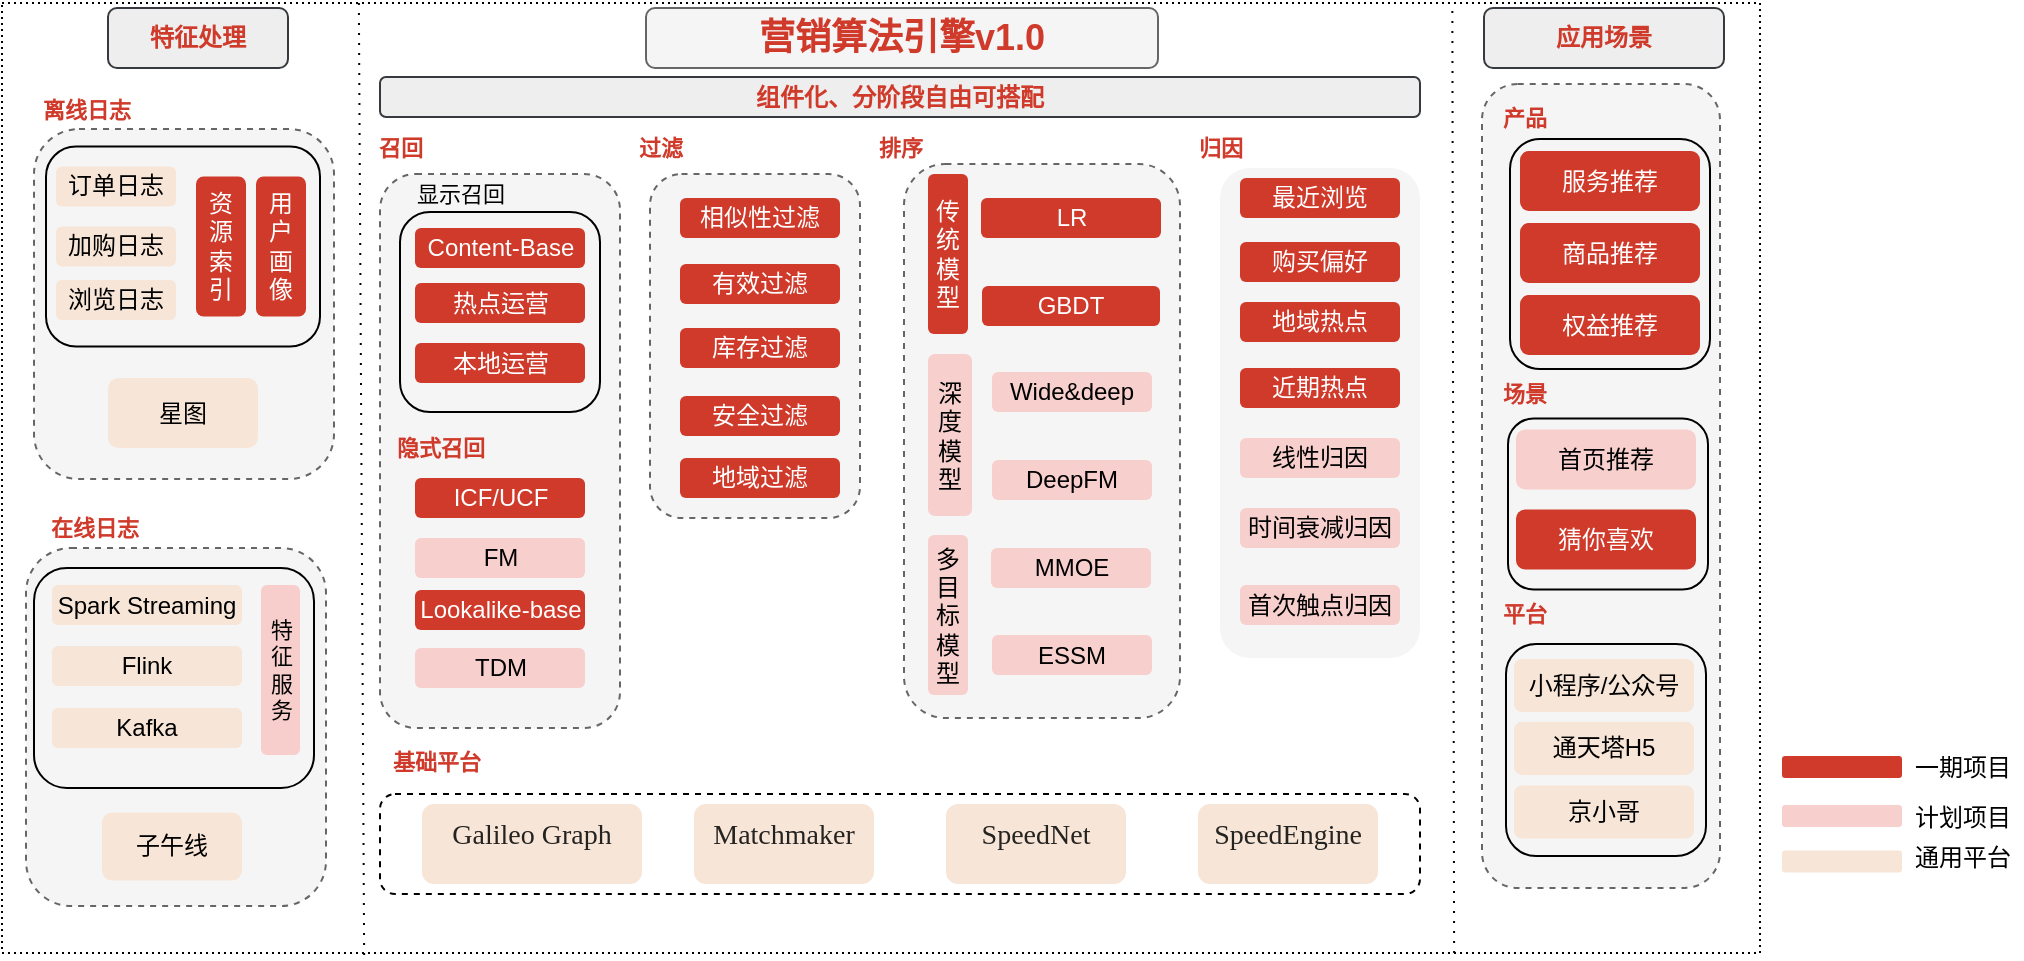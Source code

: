 <mxfile version="20.0.3" type="github">
  <diagram id="oFnLn4J2qSGTf575PelS" name="Page-1">
    <mxGraphModel dx="1122" dy="670" grid="1" gridSize="10" guides="1" tooltips="1" connect="1" arrows="1" fold="1" page="1" pageScale="1" pageWidth="827" pageHeight="1169" math="0" shadow="0">
      <root>
        <mxCell id="0" />
        <mxCell id="1" parent="0" />
        <mxCell id="370JFZBiwFWFHamyEyLK-1" value="" style="rounded=1;whiteSpace=wrap;html=1;dashed=1;labelBackgroundColor=none;fontSize=12;strokeColor=#666666;fillColor=#f5f5f5;fontColor=#333333;" parent="1" vertex="1">
          <mxGeometry x="1000" y="173" width="119" height="402" as="geometry" />
        </mxCell>
        <mxCell id="370JFZBiwFWFHamyEyLK-2" value="" style="rounded=1;whiteSpace=wrap;html=1;fontSize=11;fillColor=none;" parent="1" vertex="1">
          <mxGeometry x="1014" y="200.5" width="100" height="115" as="geometry" />
        </mxCell>
        <mxCell id="370JFZBiwFWFHamyEyLK-3" value="" style="rounded=0;whiteSpace=wrap;html=1;labelBackgroundColor=none;fontSize=12;strokeColor=default;fillColor=none;gradientColor=none;dashed=1;dashPattern=1 2;" parent="1" vertex="1">
          <mxGeometry x="260" y="132.5" width="879" height="475" as="geometry" />
        </mxCell>
        <mxCell id="370JFZBiwFWFHamyEyLK-4" value="" style="rounded=1;whiteSpace=wrap;html=1;dashed=1;fontSize=11;fillColor=#f5f5f5;fontColor=#333333;strokeColor=none;" parent="1" vertex="1">
          <mxGeometry x="869" y="215" width="100" height="245" as="geometry" />
        </mxCell>
        <mxCell id="370JFZBiwFWFHamyEyLK-5" value="" style="rounded=1;whiteSpace=wrap;html=1;fontSize=11;fillColor=#f5f5f5;dashed=1;fontColor=#333333;strokeColor=#666666;" parent="1" vertex="1">
          <mxGeometry x="711" y="213" width="138" height="277" as="geometry" />
        </mxCell>
        <mxCell id="370JFZBiwFWFHamyEyLK-6" value="" style="rounded=1;whiteSpace=wrap;html=1;labelBackgroundColor=none;fontSize=12;strokeColor=#666666;fillColor=#f5f5f5;dashed=1;fontColor=#333333;" parent="1" vertex="1">
          <mxGeometry x="272" y="405" width="150" height="179" as="geometry" />
        </mxCell>
        <mxCell id="370JFZBiwFWFHamyEyLK-7" value="" style="rounded=1;whiteSpace=wrap;html=1;fontSize=11;fillColor=none;" parent="1" vertex="1">
          <mxGeometry x="459" y="365" width="100" height="120" as="geometry" />
        </mxCell>
        <mxCell id="370JFZBiwFWFHamyEyLK-8" value="" style="rounded=1;whiteSpace=wrap;html=1;dashed=1;fontSize=11;fillColor=#f5f5f5;fontColor=#333333;strokeColor=#666666;" parent="1" vertex="1">
          <mxGeometry x="449" y="218" width="120" height="277" as="geometry" />
        </mxCell>
        <mxCell id="370JFZBiwFWFHamyEyLK-9" value="" style="rounded=1;whiteSpace=wrap;html=1;fontSize=11;fillColor=#f5f5f5;dashed=1;fontColor=#333333;strokeColor=#666666;" parent="1" vertex="1">
          <mxGeometry x="584" y="218" width="105" height="172" as="geometry" />
        </mxCell>
        <mxCell id="370JFZBiwFWFHamyEyLK-10" value="" style="rounded=1;whiteSpace=wrap;html=1;fontSize=11;fillColor=none;container=0;" parent="1" vertex="1">
          <mxGeometry x="1013" y="340.25" width="100" height="85.5" as="geometry" />
        </mxCell>
        <mxCell id="370JFZBiwFWFHamyEyLK-11" value="" style="rounded=1;whiteSpace=wrap;html=1;fontSize=11;fillColor=none;container=0;" parent="1" vertex="1">
          <mxGeometry x="1012" y="453" width="100" height="106" as="geometry" />
        </mxCell>
        <mxCell id="370JFZBiwFWFHamyEyLK-12" value="" style="rounded=1;whiteSpace=wrap;html=1;fillColor=none;dashed=1;" parent="1" vertex="1">
          <mxGeometry x="449" y="528" width="520" height="50" as="geometry" />
        </mxCell>
        <mxCell id="370JFZBiwFWFHamyEyLK-13" value="" style="rounded=1;whiteSpace=wrap;html=1;fontSize=11;fillColor=none;container=0;" parent="1" vertex="1">
          <mxGeometry x="459" y="237" width="100" height="100" as="geometry" />
        </mxCell>
        <mxCell id="370JFZBiwFWFHamyEyLK-14" value="" style="endArrow=none;html=1;rounded=0;entryX=0.203;entryY=-0.002;entryDx=0;entryDy=0;entryPerimeter=0;exitX=0.206;exitY=1.002;exitDx=0;exitDy=0;exitPerimeter=0;dashed=1;dashPattern=1 4;" parent="1" source="370JFZBiwFWFHamyEyLK-3" target="370JFZBiwFWFHamyEyLK-3" edge="1">
          <mxGeometry width="50" height="50" relative="1" as="geometry">
            <mxPoint x="441" y="595" as="sourcePoint" />
            <mxPoint x="439" y="125" as="targetPoint" />
          </mxGeometry>
        </mxCell>
        <mxCell id="370JFZBiwFWFHamyEyLK-15" value="" style="rounded=1;whiteSpace=wrap;html=1;labelBackgroundColor=none;fontSize=12;strokeColor=#666666;fillColor=#f5f5f5;dashed=1;fontColor=#333333;" parent="1" vertex="1">
          <mxGeometry x="276" y="195.5" width="150" height="175" as="geometry" />
        </mxCell>
        <mxCell id="370JFZBiwFWFHamyEyLK-16" value="" style="rounded=1;whiteSpace=wrap;html=1;fillColor=none;" parent="1" vertex="1">
          <mxGeometry x="282" y="204.25" width="137" height="100" as="geometry" />
        </mxCell>
        <mxCell id="370JFZBiwFWFHamyEyLK-17" value="" style="rounded=1;whiteSpace=wrap;html=1;fillColor=none;" parent="1" vertex="1">
          <mxGeometry x="276" y="415" width="140" height="110" as="geometry" />
        </mxCell>
        <mxCell id="370JFZBiwFWFHamyEyLK-18" value="" style="endArrow=none;html=1;rounded=0;entryX=0.825;entryY=0.001;entryDx=0;entryDy=0;entryPerimeter=0;exitX=0.826;exitY=1;exitDx=0;exitDy=0;exitPerimeter=0;dashed=1;dashPattern=1 4;" parent="1" source="370JFZBiwFWFHamyEyLK-3" target="370JFZBiwFWFHamyEyLK-3" edge="1">
          <mxGeometry width="50" height="50" relative="1" as="geometry">
            <mxPoint x="985" y="595" as="sourcePoint" />
            <mxPoint x="985" y="125" as="targetPoint" />
          </mxGeometry>
        </mxCell>
        <mxCell id="370JFZBiwFWFHamyEyLK-19" value="&lt;font style=&quot;font-size: 18px;&quot;&gt;营销算法引擎v1.0&lt;/font&gt;" style="rounded=1;whiteSpace=wrap;html=1;fillColor=#f5f5f5;strokeColor=#666666;fontColor=#CF3A2B;fontStyle=1" parent="1" vertex="1">
          <mxGeometry x="582" y="135" width="256" height="30" as="geometry" />
        </mxCell>
        <mxCell id="370JFZBiwFWFHamyEyLK-20" value="特征处理" style="rounded=1;whiteSpace=wrap;html=1;fillColor=#eeeeee;strokeColor=#36393d;fontStyle=1;fontColor=#CF3A2B;" parent="1" vertex="1">
          <mxGeometry x="313" y="135" width="90" height="30" as="geometry" />
        </mxCell>
        <mxCell id="370JFZBiwFWFHamyEyLK-21" value="&lt;h3 style=&quot;box-sizing: border-box; margin: 2px 0px 12px; color: rgba(0, 0, 0, 0.85); font-weight: 400; font-family: &amp;quot;PingFang SC&amp;quot;; font-size: 14px; line-height: 22px; text-align: start;&quot; data-v-6730d91e=&quot;&quot;&gt;Galileo Graph&lt;/h3&gt;" style="rounded=1;whiteSpace=wrap;html=1;fillColor=#F7E6D8;strokeColor=none;" parent="1" vertex="1">
          <mxGeometry x="470" y="533" width="110" height="40" as="geometry" />
        </mxCell>
        <mxCell id="370JFZBiwFWFHamyEyLK-22" value="&lt;h3 style=&quot;box-sizing: border-box; margin: 2px 0px 12px; color: rgba(0, 0, 0, 0.85); font-weight: 400; font-family: &amp;quot;PingFang SC&amp;quot;; font-size: 14px; line-height: 22px; text-align: start;&quot; data-v-6730d91e=&quot;&quot;&gt;SpeedNet&lt;/h3&gt;" style="rounded=1;whiteSpace=wrap;html=1;fillColor=#F7E6D8;strokeColor=none;" parent="1" vertex="1">
          <mxGeometry x="732" y="533" width="90" height="40" as="geometry" />
        </mxCell>
        <mxCell id="370JFZBiwFWFHamyEyLK-23" value="&lt;h3 style=&quot;box-sizing: border-box; margin: 2px 0px 12px; color: rgba(0, 0, 0, 0.85); font-weight: 400; font-family: &amp;quot;PingFang SC&amp;quot;; font-size: 14px; line-height: 22px; text-align: start;&quot; data-v-6730d91e=&quot;&quot;&gt;Matchmaker&lt;/h3&gt;" style="rounded=1;whiteSpace=wrap;html=1;fillColor=#F7E6D8;strokeColor=none;" parent="1" vertex="1">
          <mxGeometry x="606" y="533" width="90" height="40" as="geometry" />
        </mxCell>
        <mxCell id="370JFZBiwFWFHamyEyLK-24" value="&lt;h3 style=&quot;box-sizing: border-box; margin: 2px 0px 12px; color: rgba(0, 0, 0, 0.85); font-weight: 400; font-family: &amp;quot;PingFang SC&amp;quot;; font-size: 14px; line-height: 22px; text-align: start;&quot; data-v-6730d91e=&quot;&quot;&gt;SpeedEngine&lt;/h3&gt;" style="rounded=1;whiteSpace=wrap;html=1;fillColor=#F7E6D8;strokeColor=none;" parent="1" vertex="1">
          <mxGeometry x="858" y="533" width="90" height="40" as="geometry" />
        </mxCell>
        <mxCell id="370JFZBiwFWFHamyEyLK-25" value="&lt;font style=&quot;font-size: 12px;&quot;&gt;应用场景&lt;/font&gt;" style="rounded=1;whiteSpace=wrap;html=1;fontSize=12;fillColor=#eeeeee;strokeColor=#36393d;fontStyle=1;fontColor=#CF3A2B;" parent="1" vertex="1">
          <mxGeometry x="1001" y="135" width="120" height="30" as="geometry" />
        </mxCell>
        <mxCell id="370JFZBiwFWFHamyEyLK-26" value="订单日志" style="rounded=1;whiteSpace=wrap;html=1;fillColor=#F7E6D8;strokeColor=none;" parent="1" vertex="1">
          <mxGeometry x="287" y="214.25" width="60" height="20" as="geometry" />
        </mxCell>
        <mxCell id="370JFZBiwFWFHamyEyLK-27" value="浏览日志" style="rounded=1;whiteSpace=wrap;html=1;fillColor=#F7E6D8;strokeColor=none;" parent="1" vertex="1">
          <mxGeometry x="287" y="271" width="60" height="20" as="geometry" />
        </mxCell>
        <mxCell id="370JFZBiwFWFHamyEyLK-28" value="用户画像" style="rounded=1;whiteSpace=wrap;html=1;fillColor=#CF3A2B;strokeColor=none;fontColor=#FFFFFF;" parent="1" vertex="1">
          <mxGeometry x="387" y="219.25" width="25" height="70" as="geometry" />
        </mxCell>
        <mxCell id="370JFZBiwFWFHamyEyLK-29" value="资源索引" style="rounded=1;whiteSpace=wrap;html=1;fillColor=#CF3A2B;strokeColor=none;fontColor=#FFFFFF;" parent="1" vertex="1">
          <mxGeometry x="357" y="219.25" width="25" height="70" as="geometry" />
        </mxCell>
        <mxCell id="370JFZBiwFWFHamyEyLK-30" value="相似性过滤" style="rounded=1;whiteSpace=wrap;html=1;fillColor=#CF3A2B;flipH=1;flipV=1;strokeColor=none;fontColor=#FFFFFF;" parent="1" vertex="1">
          <mxGeometry x="599" y="230" width="80" height="20" as="geometry" />
        </mxCell>
        <mxCell id="370JFZBiwFWFHamyEyLK-31" value="GBDT" style="rounded=1;whiteSpace=wrap;html=1;fillColor=#CF3A2B;strokeColor=none;fontColor=#FFFFFF;" parent="1" vertex="1">
          <mxGeometry x="750" y="274" width="89" height="20" as="geometry" />
        </mxCell>
        <mxCell id="370JFZBiwFWFHamyEyLK-32" value="库存过滤" style="rounded=1;whiteSpace=wrap;html=1;fillColor=#CF3A2B;flipH=1;flipV=1;strokeColor=none;fontColor=#FFFFFF;" parent="1" vertex="1">
          <mxGeometry x="599" y="295" width="80" height="20" as="geometry" />
        </mxCell>
        <mxCell id="370JFZBiwFWFHamyEyLK-33" value="地域过滤" style="rounded=1;whiteSpace=wrap;html=1;fillColor=#CF3A2B;flipH=1;flipV=1;strokeColor=none;fontColor=#FFFFFF;" parent="1" vertex="1">
          <mxGeometry x="599" y="360" width="80" height="20" as="geometry" />
        </mxCell>
        <mxCell id="370JFZBiwFWFHamyEyLK-34" value="传统模型" style="rounded=1;whiteSpace=wrap;html=1;fillColor=#CF3A2B;strokeColor=none;fontColor=#FFFFFF;" parent="1" vertex="1">
          <mxGeometry x="723" y="218" width="20" height="80" as="geometry" />
        </mxCell>
        <mxCell id="370JFZBiwFWFHamyEyLK-35" value="深度模型" style="rounded=1;whiteSpace=wrap;html=1;fillColor=#F7D0CE;strokeColor=none;" parent="1" vertex="1">
          <mxGeometry x="723" y="308" width="22" height="81" as="geometry" />
        </mxCell>
        <mxCell id="370JFZBiwFWFHamyEyLK-36" value="多目标模型" style="rounded=1;whiteSpace=wrap;html=1;fillColor=#F7D0CE;strokeColor=none;" parent="1" vertex="1">
          <mxGeometry x="723" y="398.5" width="20" height="80" as="geometry" />
        </mxCell>
        <mxCell id="370JFZBiwFWFHamyEyLK-37" value="LR" style="rounded=1;whiteSpace=wrap;html=1;fillColor=#CF3A2B;strokeColor=none;fontColor=#FFFFFF;" parent="1" vertex="1">
          <mxGeometry x="749.5" y="230" width="90" height="20" as="geometry" />
        </mxCell>
        <mxCell id="370JFZBiwFWFHamyEyLK-38" value="有效过滤" style="rounded=1;whiteSpace=wrap;html=1;fillColor=#CF3A2B;flipH=1;flipV=1;strokeColor=none;fontColor=#FFFFFF;" parent="1" vertex="1">
          <mxGeometry x="599" y="263" width="80" height="20" as="geometry" />
        </mxCell>
        <mxCell id="370JFZBiwFWFHamyEyLK-39" value="Wide&amp;amp;deep" style="rounded=1;whiteSpace=wrap;html=1;fillColor=#F7D0CE;strokeColor=none;" parent="1" vertex="1">
          <mxGeometry x="755" y="317" width="80" height="20" as="geometry" />
        </mxCell>
        <mxCell id="370JFZBiwFWFHamyEyLK-40" value="DeepFM" style="rounded=1;whiteSpace=wrap;html=1;fillColor=#F7D0CE;strokeColor=none;" parent="1" vertex="1">
          <mxGeometry x="755" y="361" width="80" height="20" as="geometry" />
        </mxCell>
        <mxCell id="370JFZBiwFWFHamyEyLK-41" value="ESSM" style="rounded=1;whiteSpace=wrap;html=1;fillColor=#F7D0CE;strokeColor=none;" parent="1" vertex="1">
          <mxGeometry x="755" y="448.5" width="80" height="20" as="geometry" />
        </mxCell>
        <mxCell id="370JFZBiwFWFHamyEyLK-42" value="MMOE" style="rounded=1;whiteSpace=wrap;html=1;fillColor=#F7D0CE;strokeColor=none;" parent="1" vertex="1">
          <mxGeometry x="754.5" y="405" width="80" height="20" as="geometry" />
        </mxCell>
        <mxCell id="370JFZBiwFWFHamyEyLK-43" value="加购日志" style="rounded=1;whiteSpace=wrap;html=1;fillColor=#F7E6D8;strokeColor=none;" parent="1" vertex="1">
          <mxGeometry x="287" y="244.25" width="60" height="20" as="geometry" />
        </mxCell>
        <mxCell id="370JFZBiwFWFHamyEyLK-44" value="特&lt;br&gt;征&lt;br&gt;服&lt;br&gt;务" style="rounded=1;whiteSpace=wrap;html=1;fontSize=11;fillColor=#f8cecc;strokeColor=none;" parent="1" vertex="1">
          <mxGeometry x="389.5" y="423.5" width="19.5" height="85" as="geometry" />
        </mxCell>
        <mxCell id="370JFZBiwFWFHamyEyLK-45" value="最近浏览" style="rounded=1;whiteSpace=wrap;html=1;fillColor=#CF3A2B;strokeColor=none;fontColor=#FFFFFF;" parent="1" vertex="1">
          <mxGeometry x="879" y="220" width="80" height="20" as="geometry" />
        </mxCell>
        <mxCell id="370JFZBiwFWFHamyEyLK-46" value="近期热点" style="rounded=1;whiteSpace=wrap;html=1;fillColor=#CF3A2B;strokeColor=none;fontColor=#FFFFFF;" parent="1" vertex="1">
          <mxGeometry x="879" y="315" width="80" height="20" as="geometry" />
        </mxCell>
        <mxCell id="370JFZBiwFWFHamyEyLK-47" value="地域热点" style="rounded=1;whiteSpace=wrap;html=1;fillColor=#CF3A2B;strokeColor=none;fontColor=#FFFFFF;" parent="1" vertex="1">
          <mxGeometry x="879" y="282" width="80" height="20" as="geometry" />
        </mxCell>
        <mxCell id="370JFZBiwFWFHamyEyLK-48" value="购买偏好" style="rounded=1;whiteSpace=wrap;html=1;fillColor=#CF3A2B;strokeColor=none;fontColor=#FFFFFF;" parent="1" vertex="1">
          <mxGeometry x="879" y="252" width="80" height="20" as="geometry" />
        </mxCell>
        <mxCell id="370JFZBiwFWFHamyEyLK-49" value="离线日志" style="text;html=1;align=center;verticalAlign=middle;resizable=0;points=[];autosize=1;strokeColor=none;fillColor=none;fontSize=11;fontColor=#CF3A2B;fontFamily=Times New Roman;fontStyle=1" parent="1" vertex="1">
          <mxGeometry x="272" y="175.5" width="60" height="20" as="geometry" />
        </mxCell>
        <mxCell id="370JFZBiwFWFHamyEyLK-50" value="在线日志" style="text;html=1;align=center;verticalAlign=middle;resizable=0;points=[];autosize=1;strokeColor=none;fillColor=none;fontSize=11;fontColor=#CF3A2B;fontFamily=Times New Roman;fontStyle=1" parent="1" vertex="1">
          <mxGeometry x="276" y="385" width="60" height="20" as="geometry" />
        </mxCell>
        <mxCell id="370JFZBiwFWFHamyEyLK-51" value="&lt;font style=&quot;font-size: 11px;&quot;&gt;显示召回&lt;/font&gt;" style="text;html=1;align=center;verticalAlign=middle;resizable=0;points=[];autosize=1;strokeColor=none;fillColor=none;fontSize=11;" parent="1" vertex="1">
          <mxGeometry x="459" y="218" width="60" height="20" as="geometry" />
        </mxCell>
        <mxCell id="370JFZBiwFWFHamyEyLK-52" value="隐式召回" style="text;html=1;align=center;verticalAlign=middle;resizable=0;points=[];autosize=1;strokeColor=none;fillColor=none;fontSize=11;fontColor=#CF3A2B;fontFamily=Times New Roman;fontStyle=1" parent="1" vertex="1">
          <mxGeometry x="449" y="345" width="60" height="20" as="geometry" />
        </mxCell>
        <mxCell id="370JFZBiwFWFHamyEyLK-53" value="召回" style="text;html=1;align=center;verticalAlign=middle;resizable=0;points=[];autosize=1;strokeColor=none;fillColor=none;fontSize=11;fontColor=#CF3A2B;fontFamily=Times New Roman;fontStyle=1" parent="1" vertex="1">
          <mxGeometry x="439" y="195" width="40" height="20" as="geometry" />
        </mxCell>
        <mxCell id="370JFZBiwFWFHamyEyLK-54" value="过滤" style="text;html=1;align=center;verticalAlign=middle;resizable=0;points=[];autosize=1;strokeColor=none;fillColor=none;fontSize=11;fontColor=#CF3A2B;fontFamily=Times New Roman;fontStyle=1" parent="1" vertex="1">
          <mxGeometry x="569" y="195" width="40" height="20" as="geometry" />
        </mxCell>
        <mxCell id="370JFZBiwFWFHamyEyLK-55" value="排序" style="text;html=1;align=center;verticalAlign=middle;resizable=0;points=[];autosize=1;strokeColor=none;fillColor=none;fontSize=11;fontColor=#CF3A2B;fontFamily=Times New Roman;fontStyle=1" parent="1" vertex="1">
          <mxGeometry x="689" y="195" width="40" height="20" as="geometry" />
        </mxCell>
        <mxCell id="370JFZBiwFWFHamyEyLK-56" value="归因" style="text;html=1;align=center;verticalAlign=middle;resizable=0;points=[];autosize=1;strokeColor=none;fillColor=none;fontSize=11;fontColor=#CF3A2B;fontFamily=Times New Roman;fontStyle=1" parent="1" vertex="1">
          <mxGeometry x="849" y="195" width="40" height="20" as="geometry" />
        </mxCell>
        <mxCell id="370JFZBiwFWFHamyEyLK-57" value="平台" style="text;html=1;align=center;verticalAlign=middle;resizable=0;points=[];autosize=1;strokeColor=none;fillColor=none;fontSize=11;fontColor=#CF3A2B;fontFamily=Times New Roman;fontStyle=1" parent="1" vertex="1">
          <mxGeometry x="1001" y="428" width="40" height="20" as="geometry" />
        </mxCell>
        <mxCell id="370JFZBiwFWFHamyEyLK-58" value="场景" style="text;html=1;align=center;verticalAlign=middle;resizable=0;points=[];autosize=1;strokeColor=none;fillColor=none;fontSize=11;fontColor=#CF3A2B;fontFamily=Times New Roman;fontStyle=1" parent="1" vertex="1">
          <mxGeometry x="1001" y="318" width="40" height="20" as="geometry" />
        </mxCell>
        <mxCell id="370JFZBiwFWFHamyEyLK-59" value="产品" style="text;html=1;align=center;verticalAlign=middle;resizable=0;points=[];autosize=1;strokeColor=none;fillColor=none;fontSize=11;fontColor=#CF3A2B;fontFamily=Times New Roman;fontStyle=1" parent="1" vertex="1">
          <mxGeometry x="1001" y="180" width="40" height="20" as="geometry" />
        </mxCell>
        <mxCell id="370JFZBiwFWFHamyEyLK-60" value="小程序/公众号" style="rounded=1;whiteSpace=wrap;html=1;fillColor=#F7E6D8;container=0;strokeColor=none;" parent="1" vertex="1">
          <mxGeometry x="1016" y="460.519" width="90" height="26.538" as="geometry" />
        </mxCell>
        <mxCell id="370JFZBiwFWFHamyEyLK-61" value="通天塔H5" style="rounded=1;whiteSpace=wrap;html=1;fillColor=#F7E6D8;container=0;strokeColor=none;" parent="1" vertex="1">
          <mxGeometry x="1016" y="491.923" width="90" height="26.538" as="geometry" />
        </mxCell>
        <mxCell id="370JFZBiwFWFHamyEyLK-62" value="京小哥&lt;br&gt;" style="rounded=1;whiteSpace=wrap;html=1;fillColor=#F7E6D8;container=0;strokeColor=none;" parent="1" vertex="1">
          <mxGeometry x="1016" y="523.769" width="90" height="26.538" as="geometry" />
        </mxCell>
        <mxCell id="370JFZBiwFWFHamyEyLK-63" value="首页推荐" style="rounded=1;whiteSpace=wrap;html=1;fillColor=#F7D0CE;container=0;strokeColor=none;" parent="1" vertex="1">
          <mxGeometry x="1017" y="345.75" width="90" height="30" as="geometry" />
        </mxCell>
        <mxCell id="370JFZBiwFWFHamyEyLK-64" value="猜你喜欢" style="rounded=1;whiteSpace=wrap;html=1;fillColor=#CF3A2B;container=0;strokeColor=none;fontColor=#FFFFFF;" parent="1" vertex="1">
          <mxGeometry x="1017" y="385.75" width="90" height="30" as="geometry" />
        </mxCell>
        <mxCell id="370JFZBiwFWFHamyEyLK-65" value="组件化、分阶段自由可搭配" style="rounded=1;whiteSpace=wrap;html=1;fillColor=#eeeeee;strokeColor=#36393d;fontColor=#CF3A2B;fontStyle=1" parent="1" vertex="1">
          <mxGeometry x="449" y="169.5" width="520" height="20" as="geometry" />
        </mxCell>
        <mxCell id="370JFZBiwFWFHamyEyLK-66" value="基础平台" style="text;html=1;align=center;verticalAlign=middle;resizable=0;points=[];autosize=1;strokeColor=none;fillColor=none;fontSize=11;fontColor=#CF3A2B;fontFamily=Times New Roman;fontStyle=1" parent="1" vertex="1">
          <mxGeometry x="447" y="502" width="60" height="20" as="geometry" />
        </mxCell>
        <mxCell id="370JFZBiwFWFHamyEyLK-67" value="Content-Base" style="rounded=1;whiteSpace=wrap;html=1;imageWidth=24;fillColor=#CF3A2B;strokeColor=none;fontColor=#FFFFFF;" parent="1" vertex="1">
          <mxGeometry x="466.5" y="245" width="85" height="20" as="geometry" />
        </mxCell>
        <mxCell id="370JFZBiwFWFHamyEyLK-68" value="热点运营" style="rounded=1;whiteSpace=wrap;html=1;fillColor=#CF3A2B;strokeColor=none;fontColor=#FFFFFF;" parent="1" vertex="1">
          <mxGeometry x="466.5" y="272.5" width="85" height="20" as="geometry" />
        </mxCell>
        <mxCell id="370JFZBiwFWFHamyEyLK-69" value="本地运营" style="rounded=1;whiteSpace=wrap;html=1;fillColor=#CF3A2B;strokeColor=none;fontColor=#FFFFFF;" parent="1" vertex="1">
          <mxGeometry x="466.5" y="302.5" width="85" height="20" as="geometry" />
        </mxCell>
        <mxCell id="370JFZBiwFWFHamyEyLK-70" value="星图" style="rounded=1;whiteSpace=wrap;html=1;labelBackgroundColor=none;fontSize=12;strokeColor=none;fillColor=#F7E6D8;" parent="1" vertex="1">
          <mxGeometry x="313" y="320" width="75" height="35" as="geometry" />
        </mxCell>
        <mxCell id="370JFZBiwFWFHamyEyLK-71" value="子午线" style="rounded=1;whiteSpace=wrap;html=1;labelBackgroundColor=none;fontSize=12;strokeColor=none;fillColor=#F7E6D8;" parent="1" vertex="1">
          <mxGeometry x="310" y="537.31" width="70" height="34" as="geometry" />
        </mxCell>
        <mxCell id="370JFZBiwFWFHamyEyLK-72" value="Flink" style="rounded=1;whiteSpace=wrap;html=1;labelBackgroundColor=none;fontSize=12;strokeColor=none;fillColor=#F7E6D8;" parent="1" vertex="1">
          <mxGeometry x="285" y="454" width="95" height="20" as="geometry" />
        </mxCell>
        <mxCell id="370JFZBiwFWFHamyEyLK-73" value="Kafka" style="rounded=1;whiteSpace=wrap;html=1;labelBackgroundColor=none;fontSize=12;strokeColor=none;fillColor=#F7E6D8;" parent="1" vertex="1">
          <mxGeometry x="285" y="485" width="95" height="20" as="geometry" />
        </mxCell>
        <mxCell id="370JFZBiwFWFHamyEyLK-74" value="Spark Streaming" style="rounded=1;whiteSpace=wrap;html=1;labelBackgroundColor=none;fontSize=12;strokeColor=none;fillColor=#F7E6D8;" parent="1" vertex="1">
          <mxGeometry x="285" y="423.5" width="95" height="20" as="geometry" />
        </mxCell>
        <mxCell id="370JFZBiwFWFHamyEyLK-75" value="ICF/UCF" style="rounded=1;whiteSpace=wrap;html=1;fillColor=#CF3A2B;strokeColor=none;fontColor=#FFFFFF;" parent="1" vertex="1">
          <mxGeometry x="466.5" y="370" width="85" height="20" as="geometry" />
        </mxCell>
        <mxCell id="370JFZBiwFWFHamyEyLK-76" value="FM" style="rounded=1;whiteSpace=wrap;html=1;fillColor=#F7D0CE;strokeColor=none;" parent="1" vertex="1">
          <mxGeometry x="466.5" y="400" width="85" height="20" as="geometry" />
        </mxCell>
        <mxCell id="370JFZBiwFWFHamyEyLK-77" value="Lookalike-base" style="rounded=1;whiteSpace=wrap;html=1;fillColor=#CF3A2B;strokeColor=none;fontColor=#FFFFFF;" parent="1" vertex="1">
          <mxGeometry x="466.5" y="426" width="85" height="20" as="geometry" />
        </mxCell>
        <mxCell id="370JFZBiwFWFHamyEyLK-78" value="TDM" style="rounded=1;whiteSpace=wrap;html=1;fillColor=#F7D0CE;strokeColor=none;" parent="1" vertex="1">
          <mxGeometry x="466.5" y="455" width="85" height="20" as="geometry" />
        </mxCell>
        <mxCell id="370JFZBiwFWFHamyEyLK-79" value="线性归因" style="rounded=1;whiteSpace=wrap;html=1;fillColor=#F7D0CE;strokeColor=none;" parent="1" vertex="1">
          <mxGeometry x="879" y="350" width="80" height="20" as="geometry" />
        </mxCell>
        <mxCell id="370JFZBiwFWFHamyEyLK-80" value="首次触点归因" style="rounded=1;whiteSpace=wrap;html=1;fillColor=#F7D0CE;strokeColor=none;" parent="1" vertex="1">
          <mxGeometry x="879" y="423.5" width="80" height="20" as="geometry" />
        </mxCell>
        <mxCell id="370JFZBiwFWFHamyEyLK-81" value="时间衰减归因" style="rounded=1;whiteSpace=wrap;html=1;fillColor=#F7D0CE;strokeColor=none;" parent="1" vertex="1">
          <mxGeometry x="879" y="385" width="80" height="20" as="geometry" />
        </mxCell>
        <mxCell id="370JFZBiwFWFHamyEyLK-82" value="" style="rounded=1;whiteSpace=wrap;html=1;labelBackgroundColor=none;fontSize=12;strokeColor=none;fillColor=#CF3A2B;fontColor=#FFFFFF;" parent="1" vertex="1">
          <mxGeometry x="1150" y="509" width="60" height="11" as="geometry" />
        </mxCell>
        <mxCell id="370JFZBiwFWFHamyEyLK-83" value="" style="rounded=1;whiteSpace=wrap;html=1;labelBackgroundColor=none;fontSize=12;strokeColor=none;fillColor=#F7D0CE;" parent="1" vertex="1">
          <mxGeometry x="1150" y="533.5" width="60" height="11" as="geometry" />
        </mxCell>
        <mxCell id="370JFZBiwFWFHamyEyLK-84" value="" style="rounded=1;whiteSpace=wrap;html=1;labelBackgroundColor=none;fontSize=12;strokeColor=none;fillColor=#F7E6D8;" parent="1" vertex="1">
          <mxGeometry x="1150" y="556.31" width="60" height="11" as="geometry" />
        </mxCell>
        <mxCell id="370JFZBiwFWFHamyEyLK-85" value="计划项目" style="text;html=1;align=center;verticalAlign=middle;resizable=0;points=[];autosize=1;strokeColor=none;fillColor=none;fontSize=12;" parent="1" vertex="1">
          <mxGeometry x="1210" y="530" width="60" height="20" as="geometry" />
        </mxCell>
        <mxCell id="370JFZBiwFWFHamyEyLK-86" value="一期项目" style="text;html=1;align=center;verticalAlign=middle;resizable=0;points=[];autosize=1;strokeColor=none;fillColor=none;fontSize=12;" parent="1" vertex="1">
          <mxGeometry x="1210" y="505" width="60" height="20" as="geometry" />
        </mxCell>
        <mxCell id="370JFZBiwFWFHamyEyLK-87" value="通用平台" style="text;html=1;align=center;verticalAlign=middle;resizable=0;points=[];autosize=1;strokeColor=none;fillColor=none;fontSize=12;" parent="1" vertex="1">
          <mxGeometry x="1210" y="550" width="60" height="20" as="geometry" />
        </mxCell>
        <mxCell id="370JFZBiwFWFHamyEyLK-88" value="安全过滤" style="rounded=1;whiteSpace=wrap;html=1;fillColor=#CF3A2B;flipH=1;flipV=1;strokeColor=none;fontColor=#FFFFFF;" parent="1" vertex="1">
          <mxGeometry x="599" y="329" width="80" height="20" as="geometry" />
        </mxCell>
        <mxCell id="370JFZBiwFWFHamyEyLK-89" value="权益推荐" style="rounded=1;whiteSpace=wrap;html=1;fillColor=#CF3A2B;strokeColor=none;fontColor=#FFFFFF;" parent="1" vertex="1">
          <mxGeometry x="1019" y="278.5" width="90" height="30" as="geometry" />
        </mxCell>
        <mxCell id="370JFZBiwFWFHamyEyLK-90" value="服务推荐" style="rounded=1;whiteSpace=wrap;html=1;fillColor=#CF3A2B;strokeColor=none;fontColor=#FFFFFF;" parent="1" vertex="1">
          <mxGeometry x="1019" y="206.5" width="90" height="30" as="geometry" />
        </mxCell>
        <mxCell id="370JFZBiwFWFHamyEyLK-91" value="商品推荐" style="rounded=1;whiteSpace=wrap;html=1;fillColor=#CF3A2B;strokeColor=none;fontColor=#FFFFFF;" parent="1" vertex="1">
          <mxGeometry x="1019" y="242.5" width="90" height="30" as="geometry" />
        </mxCell>
      </root>
    </mxGraphModel>
  </diagram>
</mxfile>
